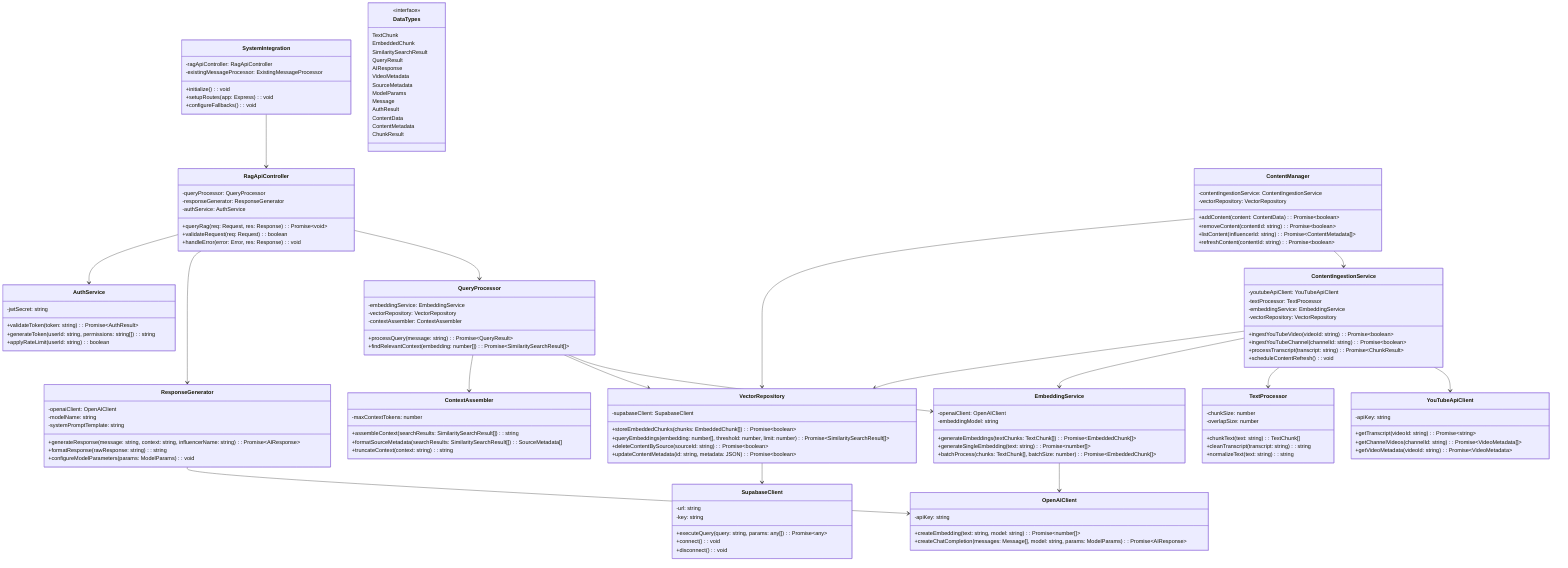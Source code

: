 classDiagram
    class ContentIngestionService {
        -youtubeApiClient: YouTubeApiClient
        -textProcessor: TextProcessor
        -embeddingService: EmbeddingService
        -vectorRepository: VectorRepository
        +ingestYouTubeVideo(videoId: string): Promise~boolean~
        +ingestYouTubeChannel(channelId: string): Promise~boolean~
        +processTranscript(transcript: string): Promise~ChunkResult~
        +scheduleContentRefresh(): void
    }

    class YouTubeApiClient {
        -apiKey: string
        +getTranscript(videoId: string): Promise~string~
        +getChannelVideos(channelId: string): Promise~VideoMetadata[]~
        +getVideoMetadata(videoId: string): Promise~VideoMetadata~
    }

    class TextProcessor {
        -chunkSize: number
        -overlapSize: number
        +chunkText(text: string): TextChunk[]
        +cleanTranscript(transcript: string): string
        +normalizeText(text: string): string
    }

    class EmbeddingService {
        -openaiClient: OpenAIClient
        -embeddingModel: string
        +generateEmbeddings(textChunks: TextChunk[]): Promise~EmbeddedChunk[]~
        +generateSingleEmbedding(text: string): Promise~number[]~
        +batchProcess(chunks: TextChunk[], batchSize: number): Promise~EmbeddedChunk[]~
    }

    class VectorRepository {
        -supabaseClient: SupabaseClient
        +storeEmbeddedChunks(chunks: EmbeddedChunk[]): Promise~boolean~
        +queryEmbeddings(embedding: number[], threshold: number, limit: number): Promise~SimilaritySearchResult[]~
        +deleteContentBySource(sourceId: string): Promise~boolean~
        +updateContentMetadata(id: string, metadata: JSON): Promise~boolean~
    }

    class QueryProcessor {
        -embeddingService: EmbeddingService
        -vectorRepository: VectorRepository
        -contextAssembler: ContextAssembler
        +processQuery(message: string): Promise~QueryResult~
        +findRelevantContext(embedding: number[]): Promise~SimilaritySearchResult[]~
    }

    class ContextAssembler {
        -maxContextTokens: number
        +assembleContext(searchResults: SimilaritySearchResult[]): string
        +formatSourceMetadata(searchResults: SimilaritySearchResult[]): SourceMetadata[]
        +truncateContext(context: string): string
    }

    class ResponseGenerator {
        -openaiClient: OpenAIClient
        -modelName: string
        -systemPromptTemplate: string
        +generateResponse(message: string, context: string, influencerName: string): Promise~AIResponse~
        +formatResponse(rawResponse: string): string
        +configureModelParameters(params: ModelParams): void
    }

    class OpenAIClient {
        -apiKey: string
        +createEmbedding(text: string, model: string): Promise~number[]~
        +createChatCompletion(messages: Message[], model: string, params: ModelParams): Promise~AIResponse~
    }

    class SupabaseClient {
        -url: string
        -key: string
        +executeQuery(query: string, params: any[]): Promise~any~
        +connect(): void
        +disconnect(): void
    }

    class RagApiController {
        -queryProcessor: QueryProcessor
        -responseGenerator: ResponseGenerator
        -authService: AuthService
        +queryRag(req: Request, res: Response): Promise~void~
        +validateRequest(req: Request): boolean
        +handleError(error: Error, res: Response): void
    }

    class AuthService {
        -jwtSecret: string
        +validateToken(token: string): Promise~AuthResult~
        +generateToken(userId: string, permissions: string[]): string
        +applyRateLimit(userId: string): boolean
    }

    class ContentManager {
        -contentIngestionService: ContentIngestionService
        -vectorRepository: VectorRepository
        +addContent(content: ContentData): Promise~boolean~
        +removeContent(contentId: string): Promise~boolean~
        +listContent(influencerId: string): Promise~ContentMetadata[]~
        +refreshContent(contentId: string): Promise~boolean~
    }

    class SystemIntegration {
        -ragApiController: RagApiController
        -existingMessageProcessor: ExistingMessageProcessor
        +initialize(): void
        +setupRoutes(app: Express): void
        +configureFallbacks(): void
    }

    class DataTypes {
        <<interface>>
        TextChunk
        EmbeddedChunk
        SimilaritySearchResult
        QueryResult
        AIResponse
        VideoMetadata
        SourceMetadata
        ModelParams
        Message
        AuthResult
        ContentData
        ContentMetadata
        ChunkResult
    }

    ContentIngestionService --> YouTubeApiClient
    ContentIngestionService --> TextProcessor
    ContentIngestionService --> EmbeddingService
    ContentIngestionService --> VectorRepository
    QueryProcessor --> EmbeddingService
    QueryProcessor --> VectorRepository
    QueryProcessor --> ContextAssembler
    ResponseGenerator --> OpenAIClient
    VectorRepository --> SupabaseClient
    EmbeddingService --> OpenAIClient
    RagApiController --> QueryProcessor
    RagApiController --> ResponseGenerator
    RagApiController --> AuthService
    ContentManager --> ContentIngestionService
    ContentManager --> VectorRepository
    SystemIntegration --> RagApiController